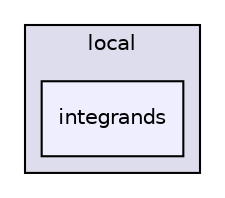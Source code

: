 digraph "integrands" {
  compound=true
  node [ fontsize="10", fontname="Helvetica"];
  edge [ labelfontsize="10", labelfontname="Helvetica"];
  subgraph clusterdir_7df66b530ab698acb840d3fba4a971eb {
    graph [ bgcolor="#ddddee", pencolor="black", label="local" fontname="Helvetica", fontsize="10", URL="dir_7df66b530ab698acb840d3fba4a971eb.html"]
  dir_4af31a5fbf8e917922006326cc036fae [shape=box, label="integrands", style="filled", fillcolor="#eeeeff", pencolor="black", URL="dir_4af31a5fbf8e917922006326cc036fae.html"];
  }
}
